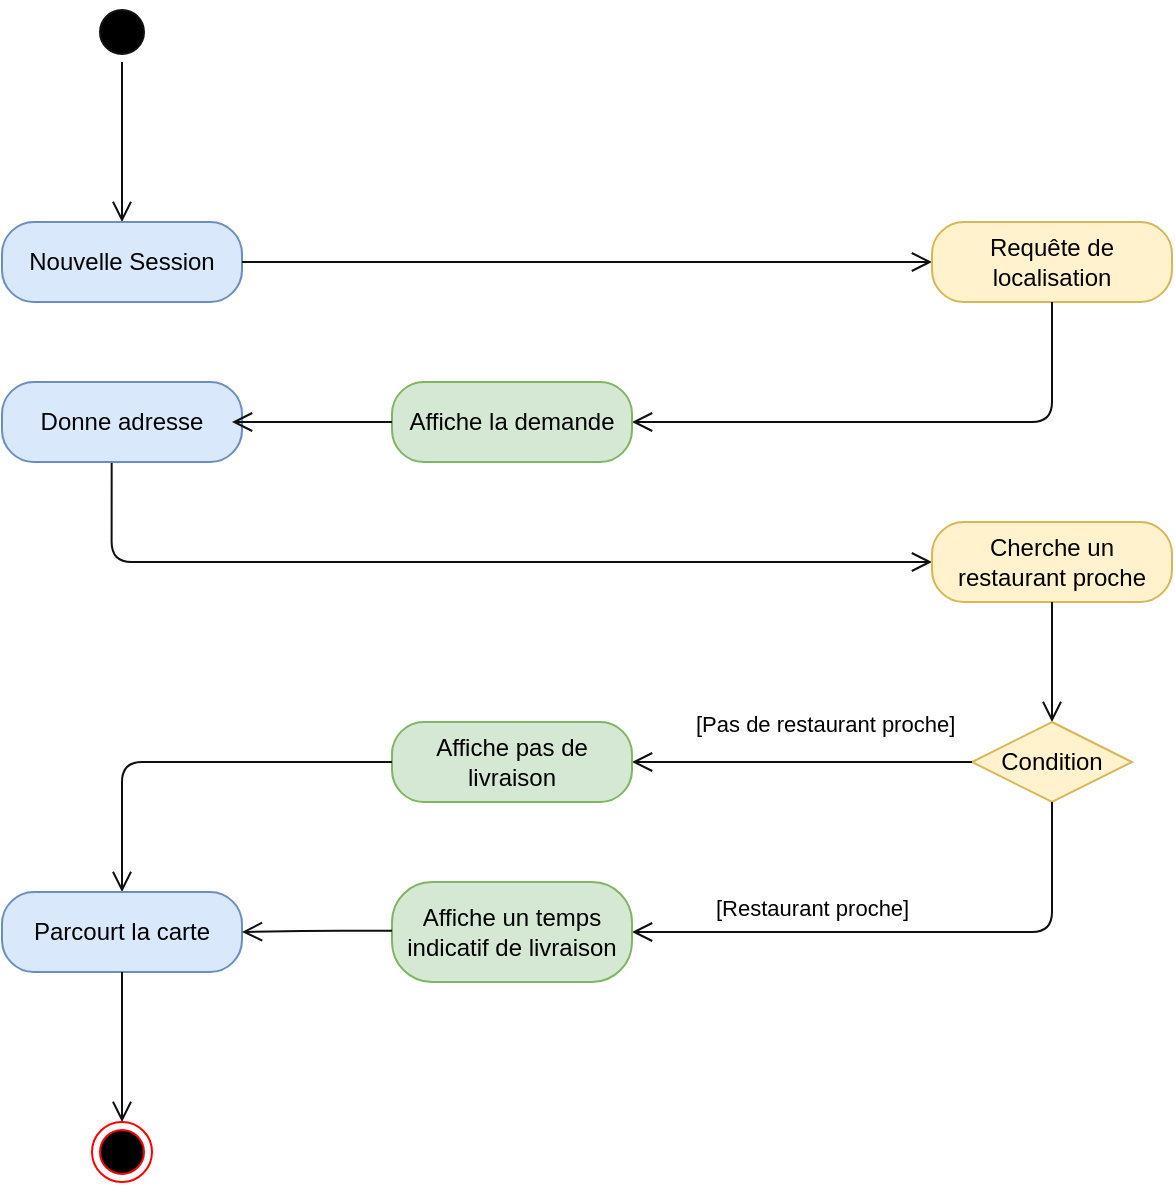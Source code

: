 <mxfile version="14.5.3" type="device"><diagram id="R2lEEEUBdFMjLlhIrx00" name="Page-1"><mxGraphModel dx="1296" dy="774" grid="1" gridSize="10" guides="1" tooltips="1" connect="1" arrows="1" fold="1" page="1" pageScale="1" pageWidth="1169" pageHeight="827" background="none" math="0" shadow="0" extFonts="Permanent Marker^https://fonts.googleapis.com/css?family=Permanent+Marker"><root><mxCell id="0"/><mxCell id="1" parent="0"/><mxCell id="VBlsrPTfogAoCKRx7eMb-2" value="" style="ellipse;html=1;shape=startState;fillColor=#000000;shadow=0;sketch=0;strokeColor=#0F0F0F;" vertex="1" parent="1"><mxGeometry x="190" y="90" width="30" height="30" as="geometry"/></mxCell><mxCell id="VBlsrPTfogAoCKRx7eMb-3" value="" style="edgeStyle=orthogonalEdgeStyle;html=1;verticalAlign=bottom;endArrow=open;endSize=8;exitX=0.5;exitY=1;exitDx=0;exitDy=0;strokeColor=#0F0F0F;" edge="1" source="VBlsrPTfogAoCKRx7eMb-2" parent="1"><mxGeometry relative="1" as="geometry"><mxPoint x="205" y="200" as="targetPoint"/></mxGeometry></mxCell><mxCell id="VBlsrPTfogAoCKRx7eMb-5" value="Nouvelle Session" style="rounded=1;whiteSpace=wrap;html=1;arcSize=40;fillColor=#dae8fc;shadow=0;sketch=0;strokeColor=#6c8ebf;" vertex="1" parent="1"><mxGeometry x="145" y="200" width="120" height="40" as="geometry"/></mxCell><mxCell id="VBlsrPTfogAoCKRx7eMb-6" value="" style="edgeStyle=orthogonalEdgeStyle;html=1;verticalAlign=bottom;endArrow=open;endSize=8;exitX=1;exitY=0.5;exitDx=0;exitDy=0;entryX=0;entryY=0.5;entryDx=0;entryDy=0;strokeColor=#0F0F0F;" edge="1" source="VBlsrPTfogAoCKRx7eMb-5" parent="1" target="VBlsrPTfogAoCKRx7eMb-8"><mxGeometry relative="1" as="geometry"><mxPoint x="450" y="220" as="targetPoint"/><Array as="points"/></mxGeometry></mxCell><mxCell id="VBlsrPTfogAoCKRx7eMb-8" value="Requête de localisation" style="rounded=1;whiteSpace=wrap;html=1;arcSize=40;fillColor=#fff2cc;shadow=0;sketch=0;strokeColor=#d6b656;" vertex="1" parent="1"><mxGeometry x="610" y="200" width="120" height="40" as="geometry"/></mxCell><mxCell id="VBlsrPTfogAoCKRx7eMb-9" value="" style="edgeStyle=orthogonalEdgeStyle;html=1;verticalAlign=bottom;endArrow=open;endSize=8;exitX=0.5;exitY=1;exitDx=0;exitDy=0;strokeColor=#0F0F0F;entryX=1;entryY=0.5;entryDx=0;entryDy=0;" edge="1" parent="1" source="VBlsrPTfogAoCKRx7eMb-8" target="VBlsrPTfogAoCKRx7eMb-10"><mxGeometry relative="1" as="geometry"><mxPoint x="420" y="300" as="targetPoint"/><mxPoint x="490.0" y="300" as="sourcePoint"/><Array as="points"><mxPoint x="670" y="300"/></Array></mxGeometry></mxCell><mxCell id="VBlsrPTfogAoCKRx7eMb-10" value="Affiche la demande" style="rounded=1;whiteSpace=wrap;html=1;arcSize=40;fillColor=#d5e8d4;shadow=0;sketch=0;strokeColor=#82b366;" vertex="1" parent="1"><mxGeometry x="340" y="280" width="120" height="40" as="geometry"/></mxCell><mxCell id="VBlsrPTfogAoCKRx7eMb-11" value="Donne adresse" style="rounded=1;whiteSpace=wrap;html=1;arcSize=40;fillColor=#dae8fc;shadow=0;sketch=0;strokeColor=#6c8ebf;" vertex="1" parent="1"><mxGeometry x="145" y="280" width="120" height="40" as="geometry"/></mxCell><mxCell id="VBlsrPTfogAoCKRx7eMb-12" value="" style="edgeStyle=orthogonalEdgeStyle;html=1;verticalAlign=bottom;endArrow=open;endSize=8;exitX=0;exitY=0.5;exitDx=0;exitDy=0;strokeColor=#0F0F0F;" edge="1" parent="1" source="VBlsrPTfogAoCKRx7eMb-10"><mxGeometry relative="1" as="geometry"><mxPoint x="260" y="300" as="targetPoint"/><mxPoint x="215.0" y="130" as="sourcePoint"/></mxGeometry></mxCell><mxCell id="VBlsrPTfogAoCKRx7eMb-13" value="" style="edgeStyle=orthogonalEdgeStyle;html=1;verticalAlign=bottom;endArrow=open;endSize=8;exitX=0.457;exitY=1.013;exitDx=0;exitDy=0;entryX=0;entryY=0.5;entryDx=0;entryDy=0;strokeColor=#0F0F0F;exitPerimeter=0;" edge="1" parent="1" source="VBlsrPTfogAoCKRx7eMb-11" target="VBlsrPTfogAoCKRx7eMb-14"><mxGeometry relative="1" as="geometry"><mxPoint x="480" y="370" as="targetPoint"/><mxPoint x="220.0" y="370" as="sourcePoint"/><Array as="points"><mxPoint x="200" y="370"/></Array></mxGeometry></mxCell><mxCell id="VBlsrPTfogAoCKRx7eMb-14" value="Cherche un restaurant proche" style="rounded=1;whiteSpace=wrap;html=1;arcSize=40;fillColor=#fff2cc;shadow=0;sketch=0;strokeColor=#d6b656;" vertex="1" parent="1"><mxGeometry x="610" y="350" width="120" height="40" as="geometry"/></mxCell><mxCell id="VBlsrPTfogAoCKRx7eMb-15" value="" style="edgeStyle=orthogonalEdgeStyle;html=1;verticalAlign=bottom;endArrow=open;endSize=8;exitX=0.5;exitY=1;exitDx=0;exitDy=0;strokeColor=#0F0F0F;entryX=0.5;entryY=0;entryDx=0;entryDy=0;" edge="1" parent="1" source="VBlsrPTfogAoCKRx7eMb-14" target="VBlsrPTfogAoCKRx7eMb-16"><mxGeometry relative="1" as="geometry"><mxPoint x="585" y="450" as="targetPoint"/><mxPoint x="585" y="390" as="sourcePoint"/><Array as="points"><mxPoint x="670" y="420"/><mxPoint x="670" y="420"/></Array></mxGeometry></mxCell><mxCell id="VBlsrPTfogAoCKRx7eMb-16" value="Condition" style="rhombus;whiteSpace=wrap;html=1;fillColor=#fff2cc;shadow=0;sketch=0;strokeColor=#d6b656;" vertex="1" parent="1"><mxGeometry x="630" y="450" width="80" height="40" as="geometry"/></mxCell><mxCell id="VBlsrPTfogAoCKRx7eMb-17" value="[Pas de restaurant proche]" style="edgeStyle=orthogonalEdgeStyle;html=1;align=left;verticalAlign=bottom;endArrow=open;endSize=8;strokeColor=#0F0F0F;entryX=1;entryY=0.5;entryDx=0;entryDy=0;" edge="1" source="VBlsrPTfogAoCKRx7eMb-16" parent="1" target="VBlsrPTfogAoCKRx7eMb-19"><mxGeometry x="0.647" y="-10" relative="1" as="geometry"><mxPoint x="450" y="470" as="targetPoint"/><mxPoint as="offset"/></mxGeometry></mxCell><mxCell id="VBlsrPTfogAoCKRx7eMb-18" value="[Restaurant proche]" style="edgeStyle=orthogonalEdgeStyle;html=1;align=left;verticalAlign=top;endArrow=open;endSize=8;strokeColor=#0F0F0F;entryX=1;entryY=0.5;entryDx=0;entryDy=0;" edge="1" source="VBlsrPTfogAoCKRx7eMb-16" parent="1" target="VBlsrPTfogAoCKRx7eMb-21"><mxGeometry x="0.709" y="-25" relative="1" as="geometry"><mxPoint x="585" y="570" as="targetPoint"/><Array as="points"><mxPoint x="670" y="555"/></Array><mxPoint as="offset"/></mxGeometry></mxCell><mxCell id="VBlsrPTfogAoCKRx7eMb-19" value="Affiche pas de livraison" style="rounded=1;whiteSpace=wrap;html=1;arcSize=40;fillColor=#d5e8d4;shadow=0;sketch=0;strokeColor=#82b366;" vertex="1" parent="1"><mxGeometry x="340" y="450" width="120" height="40" as="geometry"/></mxCell><mxCell id="VBlsrPTfogAoCKRx7eMb-20" value="" style="edgeStyle=orthogonalEdgeStyle;html=1;align=left;verticalAlign=bottom;endArrow=open;endSize=8;strokeColor=#0F0F0F;entryX=0.5;entryY=0;entryDx=0;entryDy=0;" edge="1" parent="1" target="VBlsrPTfogAoCKRx7eMb-23"><mxGeometry x="0.647" y="-10" relative="1" as="geometry"><mxPoint x="220" y="469.58" as="targetPoint"/><mxPoint x="340" y="470" as="sourcePoint"/><mxPoint as="offset"/><Array as="points"><mxPoint x="205" y="470"/></Array></mxGeometry></mxCell><mxCell id="VBlsrPTfogAoCKRx7eMb-21" value="Affiche un temps indicatif de livraison" style="rounded=1;whiteSpace=wrap;html=1;arcSize=40;fillColor=#d5e8d4;shadow=0;sketch=0;strokeColor=#82b366;" vertex="1" parent="1"><mxGeometry x="340" y="530" width="120" height="50" as="geometry"/></mxCell><mxCell id="VBlsrPTfogAoCKRx7eMb-22" value="" style="ellipse;html=1;shape=endState;fillColor=#000000;strokeColor=#ff0000;shadow=0;sketch=0;" vertex="1" parent="1"><mxGeometry x="190" y="650" width="30" height="30" as="geometry"/></mxCell><mxCell id="VBlsrPTfogAoCKRx7eMb-23" value="Parcourt la carte" style="rounded=1;whiteSpace=wrap;html=1;arcSize=40;fillColor=#dae8fc;shadow=0;sketch=0;strokeColor=#6c8ebf;" vertex="1" parent="1"><mxGeometry x="145" y="535" width="120" height="40" as="geometry"/></mxCell><mxCell id="VBlsrPTfogAoCKRx7eMb-24" value="" style="edgeStyle=orthogonalEdgeStyle;html=1;verticalAlign=bottom;endArrow=open;endSize=8;exitX=0;exitY=0.5;exitDx=0;exitDy=0;strokeColor=#0F0F0F;entryX=1;entryY=0.5;entryDx=0;entryDy=0;" edge="1" parent="1" target="VBlsrPTfogAoCKRx7eMb-23"><mxGeometry relative="1" as="geometry"><mxPoint x="270" y="554" as="targetPoint"/><mxPoint x="340" y="554.41" as="sourcePoint"/><Array as="points"><mxPoint x="305" y="554"/></Array></mxGeometry></mxCell><mxCell id="VBlsrPTfogAoCKRx7eMb-26" value="" style="edgeStyle=orthogonalEdgeStyle;html=1;verticalAlign=bottom;endArrow=open;endSize=8;exitX=0.5;exitY=1;exitDx=0;exitDy=0;strokeColor=#0F0F0F;entryX=0.5;entryY=0;entryDx=0;entryDy=0;" edge="1" parent="1" source="VBlsrPTfogAoCKRx7eMb-23" target="VBlsrPTfogAoCKRx7eMb-22"><mxGeometry relative="1" as="geometry"><mxPoint x="275" y="565" as="targetPoint"/><mxPoint x="350" y="564.41" as="sourcePoint"/><Array as="points"><mxPoint x="205" y="610"/><mxPoint x="205" y="610"/></Array></mxGeometry></mxCell></root></mxGraphModel></diagram></mxfile>